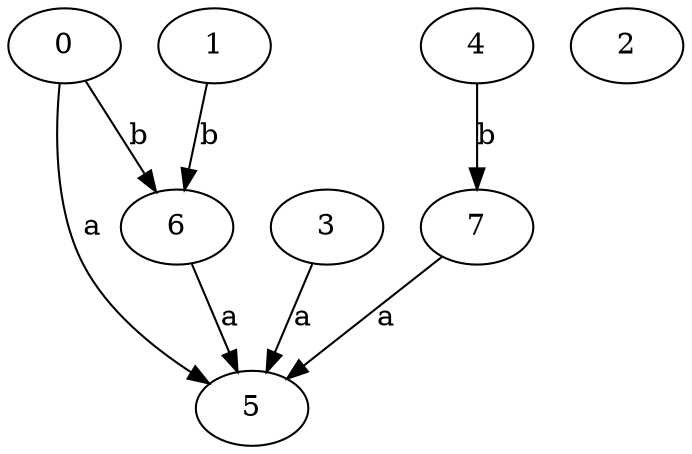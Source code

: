 strict digraph  {
0;
1;
4;
2;
3;
5;
6;
7;
0 -> 5  [label=a];
0 -> 6  [label=b];
1 -> 6  [label=b];
4 -> 7  [label=b];
3 -> 5  [label=a];
6 -> 5  [label=a];
7 -> 5  [label=a];
}
